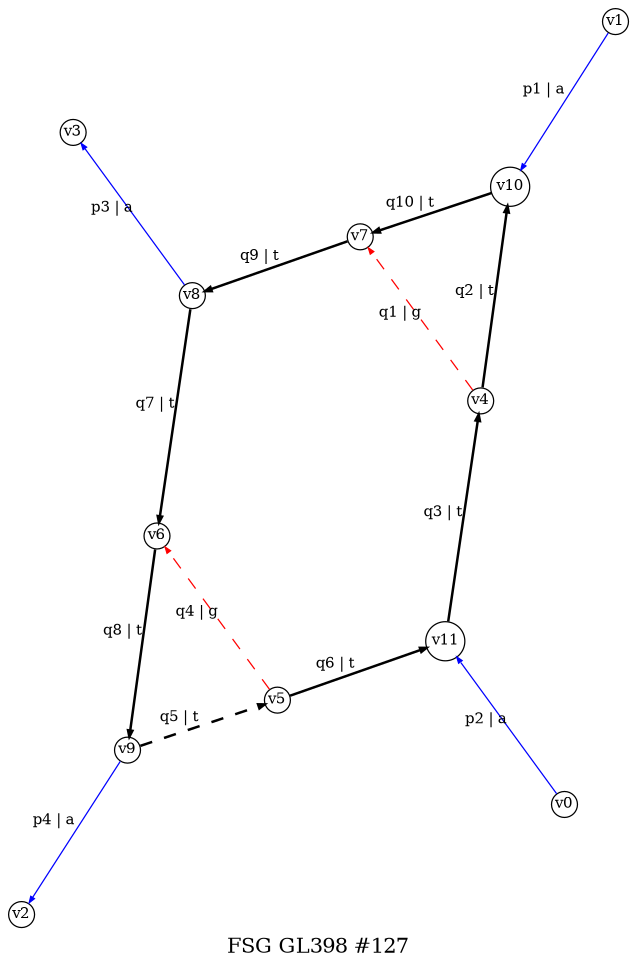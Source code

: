 digraph dot_127_0_GL398 {
label="FSG GL398 #127";
noverlap="scale"; layout="neato";
graph [ fontsize=10,ratio=1.5 ];
node [ fontsize=7,shape=circle,margin=0,height=0.01,penwidth=0.6 ];
edge [ fontsize=7,arrowsize=0.3,penwidth=0.6 ];
"v1" -> "v10" [label="p1 | a",color="blue",penwidth="0.6",style="solid"];
"v0" -> "v11" [label="p2 | a",color="blue",penwidth="0.6",style="solid"];
"v8" -> "v3" [label="p3 | a",color="blue",penwidth="0.6",style="solid"];
"v9" -> "v2" [label="p4 | a",color="blue",penwidth="0.6",style="solid"];
"v4" -> "v7" [label="q1 | g",color="red",penwidth="0.6",style="dashed"];
"v4" -> "v10" [label="q2 | t",color="black",penwidth="1.2",style="solid"];
"v11" -> "v4" [label="q3 | t",color="black",penwidth="1.2",style="solid"];
"v5" -> "v6" [label="q4 | g",color="red",penwidth="0.6",style="dashed"];
"v9" -> "v5" [label="q5 | t",color="black",penwidth="1.2",style="dashed"];
"v5" -> "v11" [label="q6 | t",color="black",penwidth="1.2",style="solid"];
"v8" -> "v6" [label="q7 | t",color="black",penwidth="1.2",style="solid"];
"v6" -> "v9" [label="q8 | t",color="black",penwidth="1.2",style="solid"];
"v7" -> "v8" [label="q9 | t",color="black",penwidth="1.2",style="solid"];
"v10" -> "v7" [label="q10 | t",color="black",penwidth="1.2",style="solid"];
}